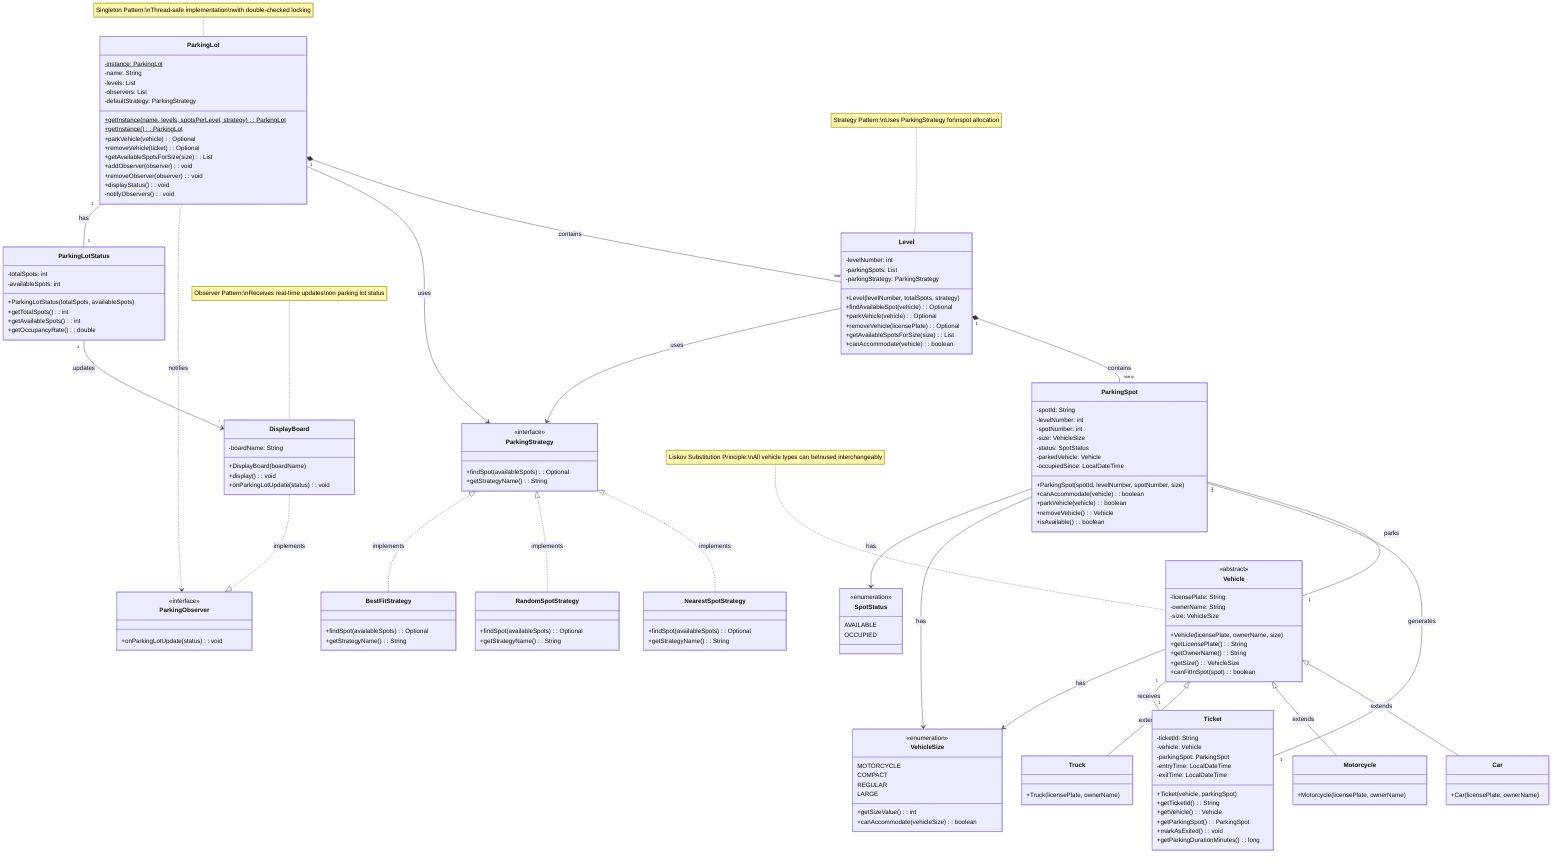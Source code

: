 classDiagram
    %% Design Patterns
    class ParkingLot {
        -instance: ParkingLot$
        -name: String
        -levels: List<Level>
        -observers: List<ParkingObserver>
        -defaultStrategy: ParkingStrategy
        +getInstance(name, levels, spotsPerLevel, strategy): ParkingLot$
        +getInstance(): ParkingLot$
        +parkVehicle(vehicle): Optional<Ticket>
        +removeVehicle(ticket): Optional<Vehicle>
        +getAvailableSpotsForSize(size): List<ParkingSpot>
        +addObserver(observer): void
        +removeObserver(observer): void
        +displayStatus(): void
        -notifyObservers(): void
    }

    class Level {
        -levelNumber: int
        -parkingSpots: List<ParkingSpot>
        -parkingStrategy: ParkingStrategy
        +Level(levelNumber, totalSpots, strategy)
        +findAvailableSpot(vehicle): Optional<ParkingSpot>
        +parkVehicle(vehicle): Optional<ParkingSpot>
        +removeVehicle(licensePlate): Optional<ParkingSpot>
        +getAvailableSpotsForSize(size): List<ParkingSpot>
        +canAccommodate(vehicle): boolean
    }

    class ParkingSpot {
        -spotId: String
        -levelNumber: int
        -spotNumber: int
        -size: VehicleSize
        -status: SpotStatus
        -parkedVehicle: Vehicle
        -occupiedSince: LocalDateTime
        +ParkingSpot(spotId, levelNumber, spotNumber, size)
        +canAccommodate(vehicle): boolean
        +parkVehicle(vehicle): boolean
        +removeVehicle(): Vehicle
        +isAvailable(): boolean
    }

    %% Vehicle Hierarchy
    class Vehicle {
        <<abstract>>
        -licensePlate: String
        -ownerName: String
        -size: VehicleSize
        +Vehicle(licensePlate, ownerName, size)
        +getLicensePlate(): String
        +getOwnerName(): String
        +getSize(): VehicleSize
        +canFitInSpot(spot): boolean
    }

    class Car {
        +Car(licensePlate, ownerName)
    }

    class Motorcycle {
        +Motorcycle(licensePlate, ownerName)
    }

    class Truck {
        +Truck(licensePlate, ownerName)
    }

    %% Ticket System
    class Ticket {
        -ticketId: String
        -vehicle: Vehicle
        -parkingSpot: ParkingSpot
        -entryTime: LocalDateTime
        -exitTime: LocalDateTime
        +Ticket(vehicle, parkingSpot)
        +getTicketId(): String
        +getVehicle(): Vehicle
        +getParkingSpot(): ParkingSpot
        +markAsExited(): void
        +getParkingDurationMinutes(): long
    }

    class ParkingLotStatus {
        -totalSpots: int
        -availableSpots: int
        +ParkingLotStatus(totalSpots, availableSpots)
        +getTotalSpots(): int
        +getAvailableSpots(): int
        +getOccupancyRate(): double
    }

    %% Display System (Observer Pattern)
    class DisplayBoard {
        -boardName: String
        +DisplayBoard(boardName)
        +display(): void
        +onParkingLotUpdate(status): void
    }

    %% Strategy Pattern
    class ParkingStrategy {
        <<interface>>
        +findSpot(availableSpots): Optional<ParkingSpot>
        +getStrategyName(): String
    }

    class NearestSpotStrategy {
        +findSpot(availableSpots): Optional<ParkingSpot>
        +getStrategyName(): String
    }

    class RandomSpotStrategy {
        +findSpot(availableSpots): Optional<ParkingSpot>
        +getStrategyName(): String
    }

    class BestFitStrategy {
        +findSpot(availableSpots): Optional<ParkingSpot>
        +getStrategyName(): String
    }

    %% Observer Pattern
    class ParkingObserver {
        <<interface>>
        +onParkingLotUpdate(status): void
    }

    %% Enums
    class VehicleSize {
        <<enumeration>>
        MOTORCYCLE
        COMPACT
        REGULAR
        LARGE
        +getSizeValue(): int
        +canAccommodate(vehicleSize): boolean
    }

    class SpotStatus {
        <<enumeration>>
        AVAILABLE
        OCCUPIED
    }

    %% Relationships

    %% Singleton Pattern
    ParkingLot "1" *-- "many" Level : contains

    %% Composition
    Level "1" *-- "many" ParkingSpot : contains

    %% Strategy Pattern
    ParkingLot --> ParkingStrategy : uses
    Level --> ParkingStrategy : uses

    %% Observer Pattern
    ParkingLot ..> ParkingObserver : notifies
    DisplayBoard ..|> ParkingObserver : implements

    %% Vehicle Inheritance
    Vehicle <|-- Car : extends
    Vehicle <|-- Motorcycle : extends
    Vehicle <|-- Truck : extends

    %% Strategy Implementations
    ParkingStrategy <|.. NearestSpotStrategy : implements
    ParkingStrategy <|.. RandomSpotStrategy : implements
    ParkingStrategy <|.. BestFitStrategy : implements

    %% Parking Relationships
    ParkingSpot "1" -- "1" Vehicle : parks
    ParkingSpot "1" -- "1" Ticket : generates
    Vehicle "1" -- "1" Ticket : receives

    %% Status and Display
    ParkingLot "1" -- "1" ParkingLotStatus : has
    ParkingLotStatus "1" --> "*" DisplayBoard : updates

    %% Enums Usage
    ParkingSpot --> VehicleSize : has
    ParkingSpot --> SpotStatus : has
    Vehicle --> VehicleSize : has

    %% Notes
    note for ParkingLot "Singleton Pattern:\nThread-safe implementation\nwith double-checked locking"
    note for Level "Strategy Pattern:\nUses ParkingStrategy for\nspot allocation"
    note for DisplayBoard "Observer Pattern:\nReceives real-time updates\non parking lot status"
    note for Vehicle "Liskov Substitution Principle:\nAll vehicle types can be\nused interchangeably"
